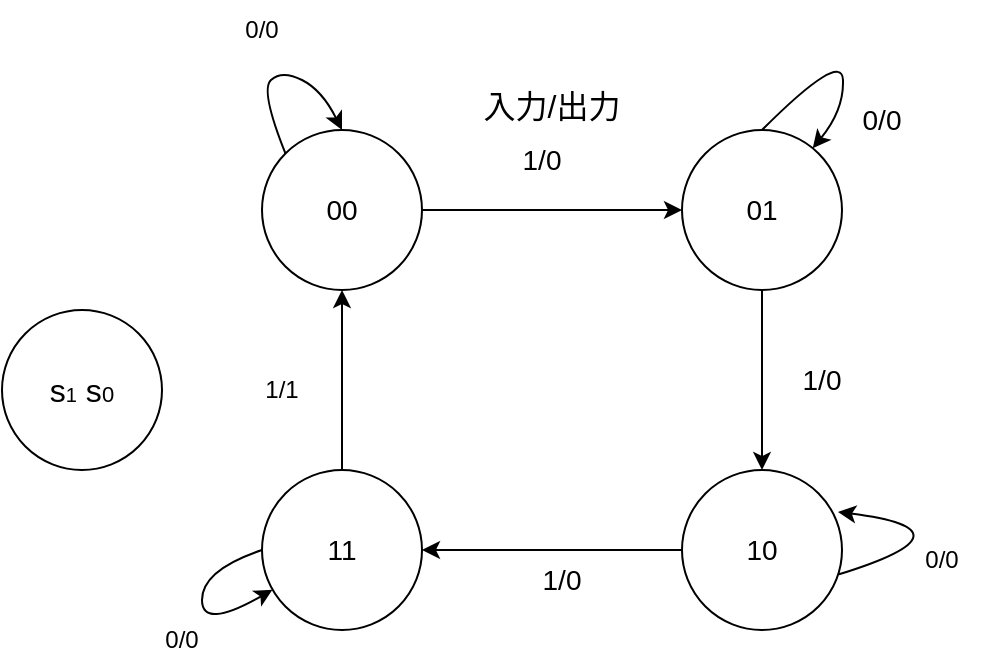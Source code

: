 <mxfile>
    <diagram id="AFJOTlq-nhifg0kETAcp" name="Page-1">
        <mxGraphModel dx="604" dy="636" grid="0" gridSize="10" guides="1" tooltips="1" connect="1" arrows="1" fold="1" page="1" pageScale="1" pageWidth="850" pageHeight="1100" math="0" shadow="0">
            <root>
                <mxCell id="0"/>
                <mxCell id="1" parent="0"/>
                <mxCell id="24" style="edgeStyle=none;html=1;entryX=0;entryY=0.5;entryDx=0;entryDy=0;" edge="1" parent="1" source="12" target="13">
                    <mxGeometry relative="1" as="geometry"/>
                </mxCell>
                <mxCell id="12" value="&lt;font style=&quot;font-size: 14px;&quot;&gt;00&lt;/font&gt;" style="ellipse;whiteSpace=wrap;html=1;aspect=fixed;strokeWidth=1;" vertex="1" parent="1">
                    <mxGeometry x="170" y="120" width="80" height="80" as="geometry"/>
                </mxCell>
                <mxCell id="27" style="edgeStyle=none;html=1;exitX=0.5;exitY=1;exitDx=0;exitDy=0;" edge="1" parent="1" source="13" target="14">
                    <mxGeometry relative="1" as="geometry"/>
                </mxCell>
                <mxCell id="13" value="&lt;font style=&quot;font-size: 14px;&quot;&gt;01&lt;/font&gt;" style="ellipse;whiteSpace=wrap;html=1;aspect=fixed;" vertex="1" parent="1">
                    <mxGeometry x="380" y="120" width="80" height="80" as="geometry"/>
                </mxCell>
                <mxCell id="28" style="edgeStyle=none;html=1;exitX=0;exitY=0.5;exitDx=0;exitDy=0;entryX=1;entryY=0.5;entryDx=0;entryDy=0;" edge="1" parent="1" source="14" target="15">
                    <mxGeometry relative="1" as="geometry">
                        <mxPoint x="270" y="330" as="targetPoint"/>
                    </mxGeometry>
                </mxCell>
                <mxCell id="14" value="&lt;font style=&quot;font-size: 14px;&quot;&gt;10&lt;/font&gt;" style="ellipse;whiteSpace=wrap;html=1;aspect=fixed;" vertex="1" parent="1">
                    <mxGeometry x="380" y="290" width="80" height="80" as="geometry"/>
                </mxCell>
                <mxCell id="29" style="edgeStyle=none;html=1;exitX=0.5;exitY=0;exitDx=0;exitDy=0;entryX=0.5;entryY=1;entryDx=0;entryDy=0;" edge="1" parent="1" source="15" target="12">
                    <mxGeometry relative="1" as="geometry"/>
                </mxCell>
                <mxCell id="15" value="&lt;font style=&quot;font-size: 14px;&quot;&gt;11&lt;/font&gt;" style="ellipse;whiteSpace=wrap;html=1;aspect=fixed;" vertex="1" parent="1">
                    <mxGeometry x="170" y="290" width="80" height="80" as="geometry"/>
                </mxCell>
                <mxCell id="16" value="&lt;font style=&quot;font-size: 16px;&quot;&gt;s&lt;/font&gt;&lt;font style=&quot;font-size: 10px;&quot;&gt;1&lt;/font&gt;&lt;font style=&quot;font-size: 16px;&quot;&gt; s&lt;/font&gt;&lt;font style=&quot;font-size: 11px;&quot;&gt;0&lt;/font&gt;" style="ellipse;whiteSpace=wrap;html=1;aspect=fixed;" vertex="1" parent="1">
                    <mxGeometry x="40" y="210" width="80" height="80" as="geometry"/>
                </mxCell>
                <mxCell id="23" value="&lt;font style=&quot;font-size: 16px;&quot;&gt;入力/出力&lt;/font&gt;" style="text;html=1;align=center;verticalAlign=middle;whiteSpace=wrap;rounded=0;" vertex="1" parent="1">
                    <mxGeometry x="270" y="85" width="90" height="45" as="geometry"/>
                </mxCell>
                <mxCell id="25" value="&lt;font style=&quot;font-size: 14px;&quot;&gt;1/0&lt;/font&gt;" style="text;html=1;align=center;verticalAlign=middle;whiteSpace=wrap;rounded=0;" vertex="1" parent="1">
                    <mxGeometry x="280" y="120" width="60" height="30" as="geometry"/>
                </mxCell>
                <mxCell id="30" value="" style="curved=1;endArrow=classic;html=1;exitX=0;exitY=0;exitDx=0;exitDy=0;entryX=0.5;entryY=0;entryDx=0;entryDy=0;" edge="1" parent="1" source="12" target="12">
                    <mxGeometry width="50" height="50" relative="1" as="geometry">
                        <mxPoint x="290" y="340" as="sourcePoint"/>
                        <mxPoint x="370" y="180" as="targetPoint"/>
                        <Array as="points">
                            <mxPoint x="169" y="100"/>
                            <mxPoint x="180" y="90"/>
                            <mxPoint x="200" y="100"/>
                        </Array>
                    </mxGeometry>
                </mxCell>
                <mxCell id="31" value="" style="curved=1;endArrow=classic;html=1;exitX=0.5;exitY=0;exitDx=0;exitDy=0;" edge="1" parent="1" source="13" target="13">
                    <mxGeometry width="50" height="50" relative="1" as="geometry">
                        <mxPoint x="290" y="340" as="sourcePoint"/>
                        <mxPoint x="340" y="290" as="targetPoint"/>
                        <Array as="points">
                            <mxPoint x="460" y="80"/>
                            <mxPoint x="461" y="110"/>
                        </Array>
                    </mxGeometry>
                </mxCell>
                <mxCell id="33" value="" style="curved=1;endArrow=classic;html=1;exitX=0.981;exitY=0.777;exitDx=0;exitDy=0;exitPerimeter=0;" edge="1" parent="1">
                    <mxGeometry width="50" height="50" relative="1" as="geometry">
                        <mxPoint x="458.48" y="342.16" as="sourcePoint"/>
                        <mxPoint x="458" y="311" as="targetPoint"/>
                        <Array as="points">
                            <mxPoint x="530" y="320"/>
                        </Array>
                    </mxGeometry>
                </mxCell>
                <mxCell id="36" value="&lt;font style=&quot;font-size: 14px;&quot;&gt;0/0&lt;/font&gt;" style="text;html=1;align=center;verticalAlign=middle;whiteSpace=wrap;rounded=0;" vertex="1" parent="1">
                    <mxGeometry x="450" y="100" width="60" height="30" as="geometry"/>
                </mxCell>
                <mxCell id="37" value="&lt;font style=&quot;font-size: 14px;&quot;&gt;1/0&lt;/font&gt;" style="text;html=1;align=center;verticalAlign=middle;whiteSpace=wrap;rounded=0;" vertex="1" parent="1">
                    <mxGeometry x="420" y="230" width="60" height="30" as="geometry"/>
                </mxCell>
                <mxCell id="38" value="&lt;font style=&quot;font-size: 14px;&quot;&gt;1/0&lt;/font&gt;" style="text;html=1;align=center;verticalAlign=middle;whiteSpace=wrap;rounded=0;" vertex="1" parent="1">
                    <mxGeometry x="290" y="330" width="60" height="30" as="geometry"/>
                </mxCell>
                <mxCell id="39" value="0/0" style="text;html=1;align=center;verticalAlign=middle;whiteSpace=wrap;rounded=0;" vertex="1" parent="1">
                    <mxGeometry x="480" y="320" width="60" height="30" as="geometry"/>
                </mxCell>
                <mxCell id="40" value="" style="curved=1;endArrow=classic;html=1;exitX=0;exitY=0.5;exitDx=0;exitDy=0;" edge="1" parent="1" source="15" target="15">
                    <mxGeometry width="50" height="50" relative="1" as="geometry">
                        <mxPoint x="290" y="420" as="sourcePoint"/>
                        <mxPoint x="250" y="380" as="targetPoint"/>
                        <Array as="points">
                            <mxPoint x="140" y="340"/>
                            <mxPoint x="140" y="370"/>
                        </Array>
                    </mxGeometry>
                </mxCell>
                <mxCell id="41" value="0/0" style="text;html=1;align=center;verticalAlign=middle;whiteSpace=wrap;rounded=0;" vertex="1" parent="1">
                    <mxGeometry x="100" y="360" width="60" height="30" as="geometry"/>
                </mxCell>
                <mxCell id="42" value="1/1" style="text;html=1;align=center;verticalAlign=middle;whiteSpace=wrap;rounded=0;" vertex="1" parent="1">
                    <mxGeometry x="150" y="235" width="60" height="30" as="geometry"/>
                </mxCell>
                <mxCell id="43" value="0/0" style="text;html=1;align=center;verticalAlign=middle;whiteSpace=wrap;rounded=0;" vertex="1" parent="1">
                    <mxGeometry x="140" y="55" width="60" height="30" as="geometry"/>
                </mxCell>
            </root>
        </mxGraphModel>
    </diagram>
</mxfile>